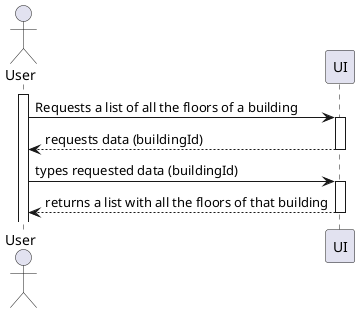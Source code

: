 @startuml
Actor User
activate User

User -> UI : Requests a list of all the floors of a building
activate UI
UI --> User : requests data (buildingId)
deactivate UI
User -> UI : types requested data (buildingId)
activate UI
UI --> User : returns a list with all the floors of that building
deactivate UI

@enduml